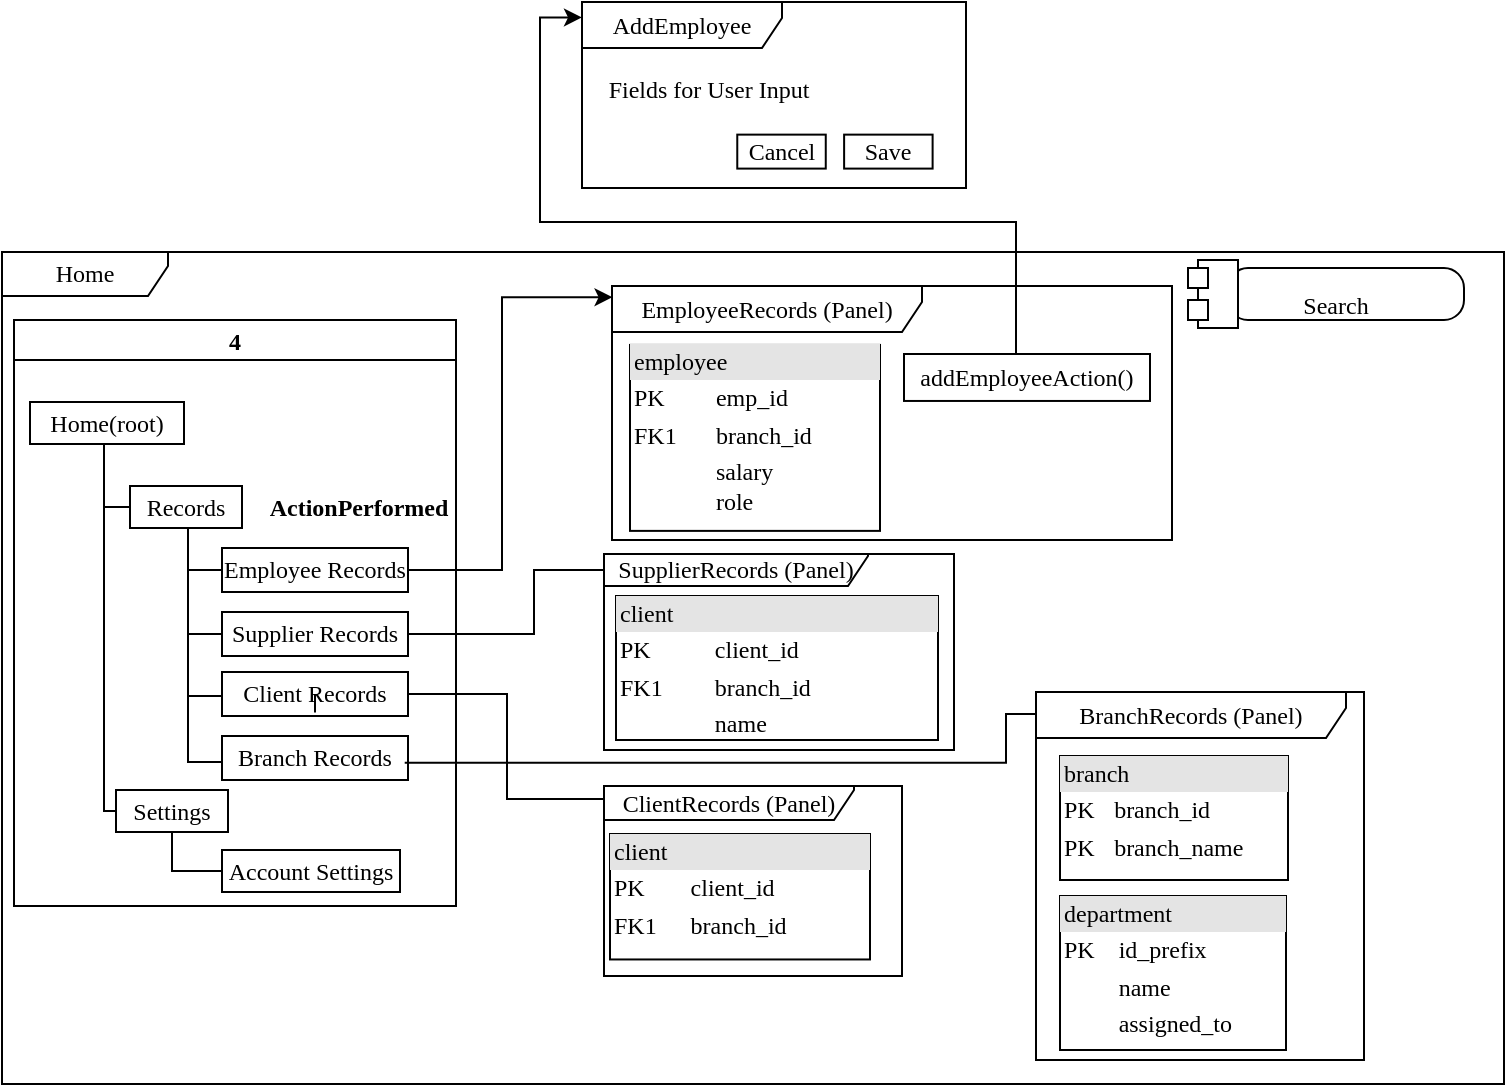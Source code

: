 <mxfile version="23.1.5" type="device">
  <diagram id="C5RBs43oDa-KdzZeNtuy" name="Page-1">
    <mxGraphModel dx="1114" dy="1949" grid="0" gridSize="10" guides="1" tooltips="1" connect="1" arrows="1" fold="1" page="1" pageScale="1" pageWidth="827" pageHeight="1169" math="0" shadow="0">
      <root>
        <mxCell id="WIyWlLk6GJQsqaUBKTNV-0" />
        <mxCell id="WIyWlLk6GJQsqaUBKTNV-1" parent="WIyWlLk6GJQsqaUBKTNV-0" />
        <mxCell id="5T-tb7UuQwm3oBfK2JVE-2" value="Home" style="shape=umlFrame;whiteSpace=wrap;html=1;pointerEvents=0;width=83;height=22;fontFamily=Times New Roman;movable=1;resizable=1;rotatable=1;deletable=1;editable=1;locked=0;connectable=1;" vertex="1" parent="WIyWlLk6GJQsqaUBKTNV-1">
          <mxGeometry x="10" y="-718" width="751" height="416" as="geometry" />
        </mxCell>
        <mxCell id="5T-tb7UuQwm3oBfK2JVE-8" value="" style="group;fontFamily=Times New Roman;movable=1;resizable=1;rotatable=1;deletable=1;editable=1;locked=0;connectable=1;" vertex="1" connectable="0" parent="WIyWlLk6GJQsqaUBKTNV-1">
          <mxGeometry x="300" y="-843" width="192" height="93" as="geometry" />
        </mxCell>
        <mxCell id="5T-tb7UuQwm3oBfK2JVE-0" value="AddEmployee" style="shape=umlFrame;whiteSpace=wrap;html=1;pointerEvents=0;width=100;height=23;fontFamily=Times New Roman;movable=1;resizable=1;rotatable=1;deletable=1;editable=1;locked=0;connectable=1;" vertex="1" parent="5T-tb7UuQwm3oBfK2JVE-8">
          <mxGeometry width="192" height="93" as="geometry" />
        </mxCell>
        <mxCell id="5T-tb7UuQwm3oBfK2JVE-4" value="Save" style="html=1;whiteSpace=wrap;fontFamily=Times New Roman;movable=1;resizable=1;rotatable=1;deletable=1;editable=1;locked=0;connectable=1;" vertex="1" parent="5T-tb7UuQwm3oBfK2JVE-8">
          <mxGeometry x="131.061" y="66.313" width="44.243" height="16.983" as="geometry" />
        </mxCell>
        <mxCell id="5T-tb7UuQwm3oBfK2JVE-6" value="Fields for User Input" style="text;html=1;align=center;verticalAlign=middle;resizable=1;points=[];autosize=1;strokeColor=none;fillColor=none;fontFamily=Times New Roman;movable=1;rotatable=1;deletable=1;editable=1;locked=0;connectable=1;" vertex="1" parent="5T-tb7UuQwm3oBfK2JVE-8">
          <mxGeometry x="14.191" y="30.73" width="98.504" height="25.723" as="geometry" />
        </mxCell>
        <mxCell id="5T-tb7UuQwm3oBfK2JVE-7" value="Cancel" style="html=1;whiteSpace=wrap;fontFamily=Times New Roman;movable=1;resizable=1;rotatable=1;deletable=1;editable=1;locked=0;connectable=1;" vertex="1" parent="5T-tb7UuQwm3oBfK2JVE-8">
          <mxGeometry x="77.635" y="66.313" width="44.243" height="16.983" as="geometry" />
        </mxCell>
        <mxCell id="5T-tb7UuQwm3oBfK2JVE-13" value="4" style="swimlane;startSize=20;horizontal=1;containerType=tree;fontFamily=Times New Roman;movable=1;resizable=1;rotatable=1;deletable=1;editable=1;locked=0;connectable=1;" vertex="1" parent="WIyWlLk6GJQsqaUBKTNV-1">
          <mxGeometry x="16" y="-684" width="221" height="293" as="geometry" />
        </mxCell>
        <mxCell id="5T-tb7UuQwm3oBfK2JVE-14" value="" style="edgeStyle=elbowEdgeStyle;elbow=vertical;sourcePerimeterSpacing=0;targetPerimeterSpacing=0;startArrow=none;endArrow=none;rounded=0;curved=0;fontFamily=Times New Roman;entryX=0;entryY=0.5;entryDx=0;entryDy=0;movable=1;resizable=1;rotatable=1;deletable=1;editable=1;locked=0;connectable=1;" edge="1" parent="5T-tb7UuQwm3oBfK2JVE-13" source="5T-tb7UuQwm3oBfK2JVE-15" target="5T-tb7UuQwm3oBfK2JVE-16">
          <mxGeometry relative="1" as="geometry">
            <Array as="points">
              <mxPoint x="87" y="125" />
            </Array>
          </mxGeometry>
        </mxCell>
        <mxCell id="5T-tb7UuQwm3oBfK2JVE-15" value="Records" style="whiteSpace=wrap;html=1;treeFolding=1;treeMoving=1;newEdgeStyle={&quot;edgeStyle&quot;:&quot;elbowEdgeStyle&quot;,&quot;startArrow&quot;:&quot;none&quot;,&quot;endArrow&quot;:&quot;none&quot;};fontFamily=Times New Roman;movable=1;resizable=1;rotatable=1;deletable=1;editable=1;locked=0;connectable=1;" vertex="1" parent="5T-tb7UuQwm3oBfK2JVE-13">
          <mxGeometry x="58" y="83" width="56" height="21" as="geometry" />
        </mxCell>
        <mxCell id="5T-tb7UuQwm3oBfK2JVE-16" value="Employee Records" style="whiteSpace=wrap;html=1;treeFolding=1;treeMoving=1;newEdgeStyle={&quot;edgeStyle&quot;:&quot;elbowEdgeStyle&quot;,&quot;startArrow&quot;:&quot;none&quot;,&quot;endArrow&quot;:&quot;none&quot;};fontFamily=Times New Roman;movable=1;resizable=1;rotatable=1;deletable=1;editable=1;locked=0;connectable=1;" vertex="1" parent="5T-tb7UuQwm3oBfK2JVE-13">
          <mxGeometry x="104" y="114" width="93" height="22" as="geometry" />
        </mxCell>
        <mxCell id="5T-tb7UuQwm3oBfK2JVE-23" value="Supplier Records" style="whiteSpace=wrap;html=1;treeFolding=1;treeMoving=1;newEdgeStyle={&quot;edgeStyle&quot;:&quot;elbowEdgeStyle&quot;,&quot;startArrow&quot;:&quot;none&quot;,&quot;endArrow&quot;:&quot;none&quot;};fontFamily=Times New Roman;movable=1;resizable=1;rotatable=1;deletable=1;editable=1;locked=0;connectable=1;" vertex="1" parent="5T-tb7UuQwm3oBfK2JVE-13">
          <mxGeometry x="104" y="146" width="93" height="22" as="geometry" />
        </mxCell>
        <mxCell id="5T-tb7UuQwm3oBfK2JVE-24" value="" style="edgeStyle=elbowEdgeStyle;elbow=vertical;sourcePerimeterSpacing=0;targetPerimeterSpacing=0;startArrow=none;endArrow=none;rounded=0;curved=0;fontFamily=Times New Roman;entryX=0;entryY=0.5;entryDx=0;entryDy=0;movable=1;resizable=1;rotatable=1;deletable=1;editable=1;locked=0;connectable=1;" edge="1" parent="5T-tb7UuQwm3oBfK2JVE-13" source="5T-tb7UuQwm3oBfK2JVE-15" target="5T-tb7UuQwm3oBfK2JVE-23">
          <mxGeometry relative="1" as="geometry">
            <mxPoint x="87" y="91" as="sourcePoint" />
            <mxPoint x="114" y="130" as="targetPoint" />
            <Array as="points">
              <mxPoint x="87" y="157" />
            </Array>
          </mxGeometry>
        </mxCell>
        <mxCell id="5T-tb7UuQwm3oBfK2JVE-25" value="Client Records" style="whiteSpace=wrap;html=1;treeFolding=1;treeMoving=1;newEdgeStyle={&quot;edgeStyle&quot;:&quot;elbowEdgeStyle&quot;,&quot;startArrow&quot;:&quot;none&quot;,&quot;endArrow&quot;:&quot;none&quot;};fontFamily=Times New Roman;movable=1;resizable=1;rotatable=1;deletable=1;editable=1;locked=0;connectable=1;" vertex="1" parent="5T-tb7UuQwm3oBfK2JVE-13">
          <mxGeometry x="104" y="176" width="93" height="22" as="geometry" />
        </mxCell>
        <mxCell id="5T-tb7UuQwm3oBfK2JVE-26" value="" style="edgeStyle=elbowEdgeStyle;elbow=vertical;sourcePerimeterSpacing=0;targetPerimeterSpacing=0;startArrow=none;endArrow=none;rounded=0;curved=0;fontFamily=Times New Roman;entryX=0;entryY=0.5;entryDx=0;entryDy=0;movable=1;resizable=1;rotatable=1;deletable=1;editable=1;locked=0;connectable=1;" edge="1" parent="5T-tb7UuQwm3oBfK2JVE-13" source="5T-tb7UuQwm3oBfK2JVE-15" target="5T-tb7UuQwm3oBfK2JVE-25">
          <mxGeometry relative="1" as="geometry">
            <mxPoint x="87" y="91" as="sourcePoint" />
            <mxPoint x="114" y="175" as="targetPoint" />
            <Array as="points">
              <mxPoint x="87" y="188" />
            </Array>
          </mxGeometry>
        </mxCell>
        <mxCell id="5T-tb7UuQwm3oBfK2JVE-27" value="Branch Records" style="whiteSpace=wrap;html=1;treeFolding=1;treeMoving=1;newEdgeStyle={&quot;edgeStyle&quot;:&quot;elbowEdgeStyle&quot;,&quot;startArrow&quot;:&quot;none&quot;,&quot;endArrow&quot;:&quot;none&quot;};fontFamily=Times New Roman;movable=1;resizable=1;rotatable=1;deletable=1;editable=1;locked=0;connectable=1;" vertex="1" parent="5T-tb7UuQwm3oBfK2JVE-13">
          <mxGeometry x="104" y="208" width="93" height="22" as="geometry" />
        </mxCell>
        <mxCell id="5T-tb7UuQwm3oBfK2JVE-28" value="" style="edgeStyle=elbowEdgeStyle;elbow=vertical;sourcePerimeterSpacing=0;targetPerimeterSpacing=0;startArrow=none;endArrow=none;rounded=0;curved=0;fontFamily=Times New Roman;entryX=0;entryY=0.5;entryDx=0;entryDy=0;movable=1;resizable=1;rotatable=1;deletable=1;editable=1;locked=0;connectable=1;" edge="1" parent="5T-tb7UuQwm3oBfK2JVE-13" source="5T-tb7UuQwm3oBfK2JVE-15" target="5T-tb7UuQwm3oBfK2JVE-27">
          <mxGeometry relative="1" as="geometry">
            <mxPoint x="87" y="91" as="sourcePoint" />
            <mxPoint x="114" y="216" as="targetPoint" />
            <Array as="points">
              <mxPoint x="87" y="221" />
            </Array>
          </mxGeometry>
        </mxCell>
        <mxCell id="5T-tb7UuQwm3oBfK2JVE-32" style="edgeStyle=elbowEdgeStyle;rounded=0;orthogonalLoop=1;jettySize=auto;html=1;startArrow=none;endArrow=none;entryX=0;entryY=0.5;entryDx=0;entryDy=0;exitX=0.5;exitY=1;exitDx=0;exitDy=0;movable=1;resizable=1;rotatable=1;deletable=1;editable=1;locked=0;connectable=1;" edge="1" parent="5T-tb7UuQwm3oBfK2JVE-13" source="5T-tb7UuQwm3oBfK2JVE-29" target="5T-tb7UuQwm3oBfK2JVE-15">
          <mxGeometry relative="1" as="geometry">
            <Array as="points">
              <mxPoint x="45" y="73" />
            </Array>
          </mxGeometry>
        </mxCell>
        <mxCell id="5T-tb7UuQwm3oBfK2JVE-29" value="Home(root)" style="whiteSpace=wrap;html=1;treeFolding=1;treeMoving=1;newEdgeStyle={&quot;edgeStyle&quot;:&quot;elbowEdgeStyle&quot;,&quot;startArrow&quot;:&quot;none&quot;,&quot;endArrow&quot;:&quot;none&quot;};fontFamily=Times New Roman;movable=1;resizable=1;rotatable=1;deletable=1;editable=1;locked=0;connectable=1;" vertex="1" parent="5T-tb7UuQwm3oBfK2JVE-13">
          <mxGeometry x="8" y="41" width="77" height="21" as="geometry" />
        </mxCell>
        <mxCell id="5T-tb7UuQwm3oBfK2JVE-36" value="Settings" style="whiteSpace=wrap;html=1;treeFolding=1;treeMoving=1;newEdgeStyle={&quot;edgeStyle&quot;:&quot;elbowEdgeStyle&quot;,&quot;startArrow&quot;:&quot;none&quot;,&quot;endArrow&quot;:&quot;none&quot;};fontFamily=Times New Roman;movable=1;resizable=1;rotatable=1;deletable=1;editable=1;locked=0;connectable=1;" vertex="1" parent="5T-tb7UuQwm3oBfK2JVE-13">
          <mxGeometry x="51" y="235" width="56" height="21" as="geometry" />
        </mxCell>
        <mxCell id="5T-tb7UuQwm3oBfK2JVE-37" style="edgeStyle=elbowEdgeStyle;rounded=0;orthogonalLoop=1;jettySize=auto;html=1;startArrow=none;endArrow=none;entryX=0;entryY=0.5;entryDx=0;entryDy=0;exitX=0.5;exitY=1;exitDx=0;exitDy=0;movable=1;resizable=1;rotatable=1;deletable=1;editable=1;locked=0;connectable=1;" edge="1" parent="5T-tb7UuQwm3oBfK2JVE-13" source="5T-tb7UuQwm3oBfK2JVE-29" target="5T-tb7UuQwm3oBfK2JVE-36">
          <mxGeometry relative="1" as="geometry">
            <mxPoint x="47" y="56" as="sourcePoint" />
            <mxPoint x="58" y="94" as="targetPoint" />
            <Array as="points">
              <mxPoint x="45" y="73" />
            </Array>
          </mxGeometry>
        </mxCell>
        <mxCell id="5T-tb7UuQwm3oBfK2JVE-47" style="edgeStyle=elbowEdgeStyle;rounded=0;orthogonalLoop=1;jettySize=auto;html=1;startArrow=none;endArrow=none;entryX=0;entryY=0.5;entryDx=0;entryDy=0;exitX=0.5;exitY=1;exitDx=0;exitDy=0;movable=1;resizable=1;rotatable=1;deletable=1;editable=1;locked=0;connectable=1;" edge="1" target="5T-tb7UuQwm3oBfK2JVE-48" source="5T-tb7UuQwm3oBfK2JVE-36" parent="5T-tb7UuQwm3oBfK2JVE-13">
          <mxGeometry relative="1" as="geometry">
            <mxPoint x="159" y="61" as="sourcePoint" />
            <mxPoint x="170" y="99" as="targetPoint" />
            <Array as="points">
              <mxPoint x="79" y="268" />
            </Array>
          </mxGeometry>
        </mxCell>
        <mxCell id="5T-tb7UuQwm3oBfK2JVE-48" value="Account Settings" style="whiteSpace=wrap;html=1;treeFolding=1;treeMoving=1;newEdgeStyle={&quot;edgeStyle&quot;:&quot;elbowEdgeStyle&quot;,&quot;startArrow&quot;:&quot;none&quot;,&quot;endArrow&quot;:&quot;none&quot;};fontFamily=Times New Roman;movable=1;resizable=1;rotatable=1;deletable=1;editable=1;locked=0;connectable=1;" vertex="1" parent="5T-tb7UuQwm3oBfK2JVE-13">
          <mxGeometry x="104" y="265" width="89" height="21" as="geometry" />
        </mxCell>
        <mxCell id="5T-tb7UuQwm3oBfK2JVE-83" value="&lt;b&gt;&lt;font face=&quot;Times New Roman&quot;&gt;ActionPerformed&lt;/font&gt;&lt;/b&gt;" style="text;html=1;align=center;verticalAlign=middle;resizable=0;points=[];autosize=1;strokeColor=none;fillColor=none;" vertex="1" parent="5T-tb7UuQwm3oBfK2JVE-13">
          <mxGeometry x="118" y="80.5" width="107" height="26" as="geometry" />
        </mxCell>
        <mxCell id="5T-tb7UuQwm3oBfK2JVE-52" value="&lt;font face=&quot;Times New Roman&quot;&gt;Search&lt;/font&gt;" style="shape=mxgraph.uml25.actionParams;html=1;align=center;verticalAlign=top;absoluteArcSize=1;arcSize=10;dashed=0;spacingLeft=10;spacingTop=5;whiteSpace=wrap;" vertex="1" parent="WIyWlLk6GJQsqaUBKTNV-1">
          <mxGeometry x="603" y="-710" width="138" height="26" as="geometry" />
        </mxCell>
        <mxCell id="5T-tb7UuQwm3oBfK2JVE-67" style="edgeStyle=orthogonalEdgeStyle;rounded=0;orthogonalLoop=1;jettySize=auto;html=1;entryX=0;entryY=0.083;entryDx=0;entryDy=0;entryPerimeter=0;exitX=0.5;exitY=0;exitDx=0;exitDy=0;" edge="1" parent="WIyWlLk6GJQsqaUBKTNV-1" source="5T-tb7UuQwm3oBfK2JVE-49" target="5T-tb7UuQwm3oBfK2JVE-8">
          <mxGeometry relative="1" as="geometry">
            <Array as="points">
              <mxPoint x="523" y="-661" />
              <mxPoint x="517" y="-661" />
              <mxPoint x="517" y="-733" />
              <mxPoint x="279" y="-733" />
              <mxPoint x="279" y="-835" />
            </Array>
          </mxGeometry>
        </mxCell>
        <mxCell id="5T-tb7UuQwm3oBfK2JVE-69" style="edgeStyle=elbowEdgeStyle;rounded=0;orthogonalLoop=1;jettySize=auto;html=1;startArrow=none;endArrow=classic;endFill=1;entryX=0.001;entryY=0.044;entryDx=0;entryDy=0;entryPerimeter=0;" edge="1" parent="WIyWlLk6GJQsqaUBKTNV-1" source="5T-tb7UuQwm3oBfK2JVE-16" target="5T-tb7UuQwm3oBfK2JVE-10">
          <mxGeometry relative="1" as="geometry">
            <mxPoint x="275" y="-681" as="targetPoint" />
            <Array as="points">
              <mxPoint x="260" y="-626" />
            </Array>
          </mxGeometry>
        </mxCell>
        <mxCell id="5T-tb7UuQwm3oBfK2JVE-72" style="edgeStyle=elbowEdgeStyle;rounded=0;orthogonalLoop=1;jettySize=auto;html=1;startArrow=none;endArrow=none;entryX=0.01;entryY=0.082;entryDx=0;entryDy=0;entryPerimeter=0;" edge="1" parent="WIyWlLk6GJQsqaUBKTNV-1" source="5T-tb7UuQwm3oBfK2JVE-23" target="5T-tb7UuQwm3oBfK2JVE-63">
          <mxGeometry relative="1" as="geometry">
            <Array as="points">
              <mxPoint x="276" y="-541" />
            </Array>
          </mxGeometry>
        </mxCell>
        <mxCell id="5T-tb7UuQwm3oBfK2JVE-75" style="edgeStyle=elbowEdgeStyle;rounded=0;orthogonalLoop=1;jettySize=auto;html=1;startArrow=none;endArrow=none;" edge="1" parent="WIyWlLk6GJQsqaUBKTNV-1" source="5T-tb7UuQwm3oBfK2JVE-25" target="5T-tb7UuQwm3oBfK2JVE-2">
          <mxGeometry relative="1" as="geometry" />
        </mxCell>
        <mxCell id="5T-tb7UuQwm3oBfK2JVE-77" value="" style="group" vertex="1" connectable="0" parent="WIyWlLk6GJQsqaUBKTNV-1">
          <mxGeometry x="311" y="-567" width="175" height="98" as="geometry" />
        </mxCell>
        <mxCell id="5T-tb7UuQwm3oBfK2JVE-63" value="SupplierRecords (Panel)" style="shape=umlFrame;whiteSpace=wrap;html=1;pointerEvents=0;width=132;height=16;fontFamily=Times New Roman;movable=1;resizable=1;rotatable=1;deletable=1;editable=1;locked=0;connectable=1;" vertex="1" parent="5T-tb7UuQwm3oBfK2JVE-77">
          <mxGeometry width="175" height="98" as="geometry" />
        </mxCell>
        <mxCell id="5T-tb7UuQwm3oBfK2JVE-64" value="&lt;div style=&quot;box-sizing:border-box;width:100%;background:#e4e4e4;padding:2px;&quot;&gt;client&lt;/div&gt;&lt;table cellspacing=&quot;0&quot; cellpadding=&quot;2&quot; style=&quot;width:100%;font-size:1em;&quot;&gt;&lt;tbody&gt;&lt;tr&gt;&lt;td&gt;PK&lt;/td&gt;&lt;td&gt;client_id&lt;/td&gt;&lt;/tr&gt;&lt;tr&gt;&lt;td&gt;FK1&lt;/td&gt;&lt;td&gt;branch_id&lt;/td&gt;&lt;/tr&gt;&lt;tr&gt;&lt;td&gt;&lt;/td&gt;&lt;td&gt;name&lt;br&gt;assigned_to&lt;br&gt;&lt;/td&gt;&lt;/tr&gt;&lt;/tbody&gt;&lt;/table&gt;" style="verticalAlign=top;align=left;overflow=fill;html=1;whiteSpace=wrap;fontFamily=Times New Roman;" vertex="1" parent="5T-tb7UuQwm3oBfK2JVE-77">
          <mxGeometry x="6" y="21" width="161" height="72" as="geometry" />
        </mxCell>
        <mxCell id="5T-tb7UuQwm3oBfK2JVE-78" style="edgeStyle=elbowEdgeStyle;rounded=0;orthogonalLoop=1;jettySize=auto;html=1;startArrow=none;endArrow=none;entryX=0.004;entryY=0.068;entryDx=0;entryDy=0;entryPerimeter=0;" edge="1" parent="WIyWlLk6GJQsqaUBKTNV-1" source="5T-tb7UuQwm3oBfK2JVE-25" target="5T-tb7UuQwm3oBfK2JVE-55">
          <mxGeometry relative="1" as="geometry" />
        </mxCell>
        <mxCell id="5T-tb7UuQwm3oBfK2JVE-79" style="edgeStyle=elbowEdgeStyle;rounded=0;orthogonalLoop=1;jettySize=auto;html=1;startArrow=none;endArrow=none;exitX=1;exitY=0.5;exitDx=0;exitDy=0;entryX=0.01;entryY=0.047;entryDx=0;entryDy=0;entryPerimeter=0;" edge="1" parent="WIyWlLk6GJQsqaUBKTNV-1">
          <mxGeometry relative="1" as="geometry">
            <mxPoint x="211.36" y="-462.65" as="sourcePoint" />
            <mxPoint x="527.0" y="-487.002" as="targetPoint" />
            <Array as="points">
              <mxPoint x="512" y="-474" />
            </Array>
          </mxGeometry>
        </mxCell>
        <mxCell id="5T-tb7UuQwm3oBfK2JVE-10" value="EmployeeRecords (Panel)" style="shape=umlFrame;whiteSpace=wrap;html=1;pointerEvents=0;width=155;height=23;fontFamily=Times New Roman;movable=1;resizable=1;rotatable=1;deletable=1;editable=1;locked=0;connectable=1;" vertex="1" parent="WIyWlLk6GJQsqaUBKTNV-1">
          <mxGeometry x="315" y="-701" width="280" height="127" as="geometry" />
        </mxCell>
        <mxCell id="5T-tb7UuQwm3oBfK2JVE-49" value="addEmployeeAction()" style="html=1;whiteSpace=wrap;fontFamily=Times New Roman;" vertex="1" parent="WIyWlLk6GJQsqaUBKTNV-1">
          <mxGeometry x="461" y="-667.002" width="123" height="23.476" as="geometry" />
        </mxCell>
        <mxCell id="5T-tb7UuQwm3oBfK2JVE-50" value="&lt;div style=&quot;box-sizing:border-box;width:100%;background:#e4e4e4;padding:2px;&quot;&gt;employee&lt;/div&gt;&lt;table cellspacing=&quot;0&quot; cellpadding=&quot;2&quot; style=&quot;width:100%;font-size:1em;&quot;&gt;&lt;tbody&gt;&lt;tr&gt;&lt;td&gt;PK&lt;/td&gt;&lt;td&gt;emp_id&lt;/td&gt;&lt;/tr&gt;&lt;tr&gt;&lt;td&gt;FK1&lt;/td&gt;&lt;td&gt;branch_id&lt;/td&gt;&lt;/tr&gt;&lt;tr&gt;&lt;td&gt;&lt;/td&gt;&lt;td&gt;salary&lt;br&gt;role&lt;br&gt;&lt;br&gt;&lt;/td&gt;&lt;/tr&gt;&lt;/tbody&gt;&lt;/table&gt;" style="verticalAlign=top;align=left;overflow=fill;html=1;whiteSpace=wrap;fontFamily=Times New Roman;" vertex="1" parent="WIyWlLk6GJQsqaUBKTNV-1">
          <mxGeometry x="324" y="-671.54" width="125" height="92.98" as="geometry" />
        </mxCell>
        <mxCell id="5T-tb7UuQwm3oBfK2JVE-81" value="" style="group" vertex="1" connectable="0" parent="WIyWlLk6GJQsqaUBKTNV-1">
          <mxGeometry x="527" y="-498" width="164" height="184" as="geometry" />
        </mxCell>
        <mxCell id="5T-tb7UuQwm3oBfK2JVE-60" value="BranchRecords (Panel)" style="shape=umlFrame;whiteSpace=wrap;html=1;pointerEvents=0;width=155;height=23;fontFamily=Times New Roman;movable=1;resizable=1;rotatable=1;deletable=1;editable=1;locked=0;connectable=1;" vertex="1" parent="5T-tb7UuQwm3oBfK2JVE-81">
          <mxGeometry width="164" height="184" as="geometry" />
        </mxCell>
        <mxCell id="5T-tb7UuQwm3oBfK2JVE-61" value="&lt;div style=&quot;box-sizing:border-box;width:100%;background:#e4e4e4;padding:2px;&quot;&gt;branch&lt;/div&gt;&lt;table cellspacing=&quot;0&quot; cellpadding=&quot;2&quot; style=&quot;width:100%;font-size:1em;&quot;&gt;&lt;tbody&gt;&lt;tr&gt;&lt;td&gt;PK&lt;/td&gt;&lt;td&gt;branch_id&lt;/td&gt;&lt;/tr&gt;&lt;tr&gt;&lt;td&gt;PK&lt;/td&gt;&lt;td&gt;branch_name&lt;/td&gt;&lt;/tr&gt;&lt;tr&gt;&lt;td&gt;&lt;/td&gt;&lt;td&gt;&lt;br&gt;&lt;/td&gt;&lt;/tr&gt;&lt;/tbody&gt;&lt;/table&gt;" style="verticalAlign=top;align=left;overflow=fill;html=1;whiteSpace=wrap;fontFamily=Times New Roman;" vertex="1" parent="5T-tb7UuQwm3oBfK2JVE-81">
          <mxGeometry x="12" y="32" width="114" height="62" as="geometry" />
        </mxCell>
        <mxCell id="5T-tb7UuQwm3oBfK2JVE-66" value="&lt;div style=&quot;box-sizing:border-box;width:100%;background:#e4e4e4;padding:2px;&quot;&gt;department&lt;/div&gt;&lt;table cellspacing=&quot;0&quot; cellpadding=&quot;2&quot; style=&quot;width:100%;font-size:1em;&quot;&gt;&lt;tbody&gt;&lt;tr&gt;&lt;td&gt;PK&lt;/td&gt;&lt;td&gt;id_prefix&lt;/td&gt;&lt;/tr&gt;&lt;tr&gt;&lt;td&gt;&lt;br&gt;&lt;/td&gt;&lt;td&gt;name&lt;/td&gt;&lt;/tr&gt;&lt;tr&gt;&lt;td&gt;&lt;/td&gt;&lt;td&gt;assigned_to&lt;br&gt;&lt;/td&gt;&lt;/tr&gt;&lt;/tbody&gt;&lt;/table&gt;" style="verticalAlign=top;align=left;overflow=fill;html=1;whiteSpace=wrap;fontFamily=Times New Roman;" vertex="1" parent="5T-tb7UuQwm3oBfK2JVE-81">
          <mxGeometry x="12" y="102" width="113" height="77" as="geometry" />
        </mxCell>
        <mxCell id="5T-tb7UuQwm3oBfK2JVE-82" value="" style="group" vertex="1" connectable="0" parent="WIyWlLk6GJQsqaUBKTNV-1">
          <mxGeometry x="311" y="-451" width="149" height="95" as="geometry" />
        </mxCell>
        <mxCell id="5T-tb7UuQwm3oBfK2JVE-55" value="ClientRecords (Panel)" style="shape=umlFrame;whiteSpace=wrap;html=1;pointerEvents=0;width=125;height=17;fontFamily=Times New Roman;movable=1;resizable=1;rotatable=1;deletable=1;editable=1;locked=0;connectable=1;" vertex="1" parent="5T-tb7UuQwm3oBfK2JVE-82">
          <mxGeometry width="149" height="95" as="geometry" />
        </mxCell>
        <mxCell id="5T-tb7UuQwm3oBfK2JVE-57" value="&lt;div style=&quot;box-sizing:border-box;width:100%;background:#e4e4e4;padding:2px;&quot;&gt;client&lt;/div&gt;&lt;table cellspacing=&quot;0&quot; cellpadding=&quot;2&quot; style=&quot;width:100%;font-size:1em;&quot;&gt;&lt;tbody&gt;&lt;tr&gt;&lt;td&gt;PK&lt;/td&gt;&lt;td&gt;client_id&lt;/td&gt;&lt;/tr&gt;&lt;tr&gt;&lt;td&gt;FK1&lt;/td&gt;&lt;td&gt;branch_id&lt;/td&gt;&lt;/tr&gt;&lt;tr&gt;&lt;td&gt;&lt;/td&gt;&lt;td&gt;name&lt;br&gt;assigned_to&lt;br&gt;&lt;/td&gt;&lt;/tr&gt;&lt;/tbody&gt;&lt;/table&gt;" style="verticalAlign=top;align=left;overflow=fill;html=1;whiteSpace=wrap;fontFamily=Times New Roman;" vertex="1" parent="5T-tb7UuQwm3oBfK2JVE-82">
          <mxGeometry x="3" y="24" width="130" height="62.73" as="geometry" />
        </mxCell>
      </root>
    </mxGraphModel>
  </diagram>
</mxfile>
